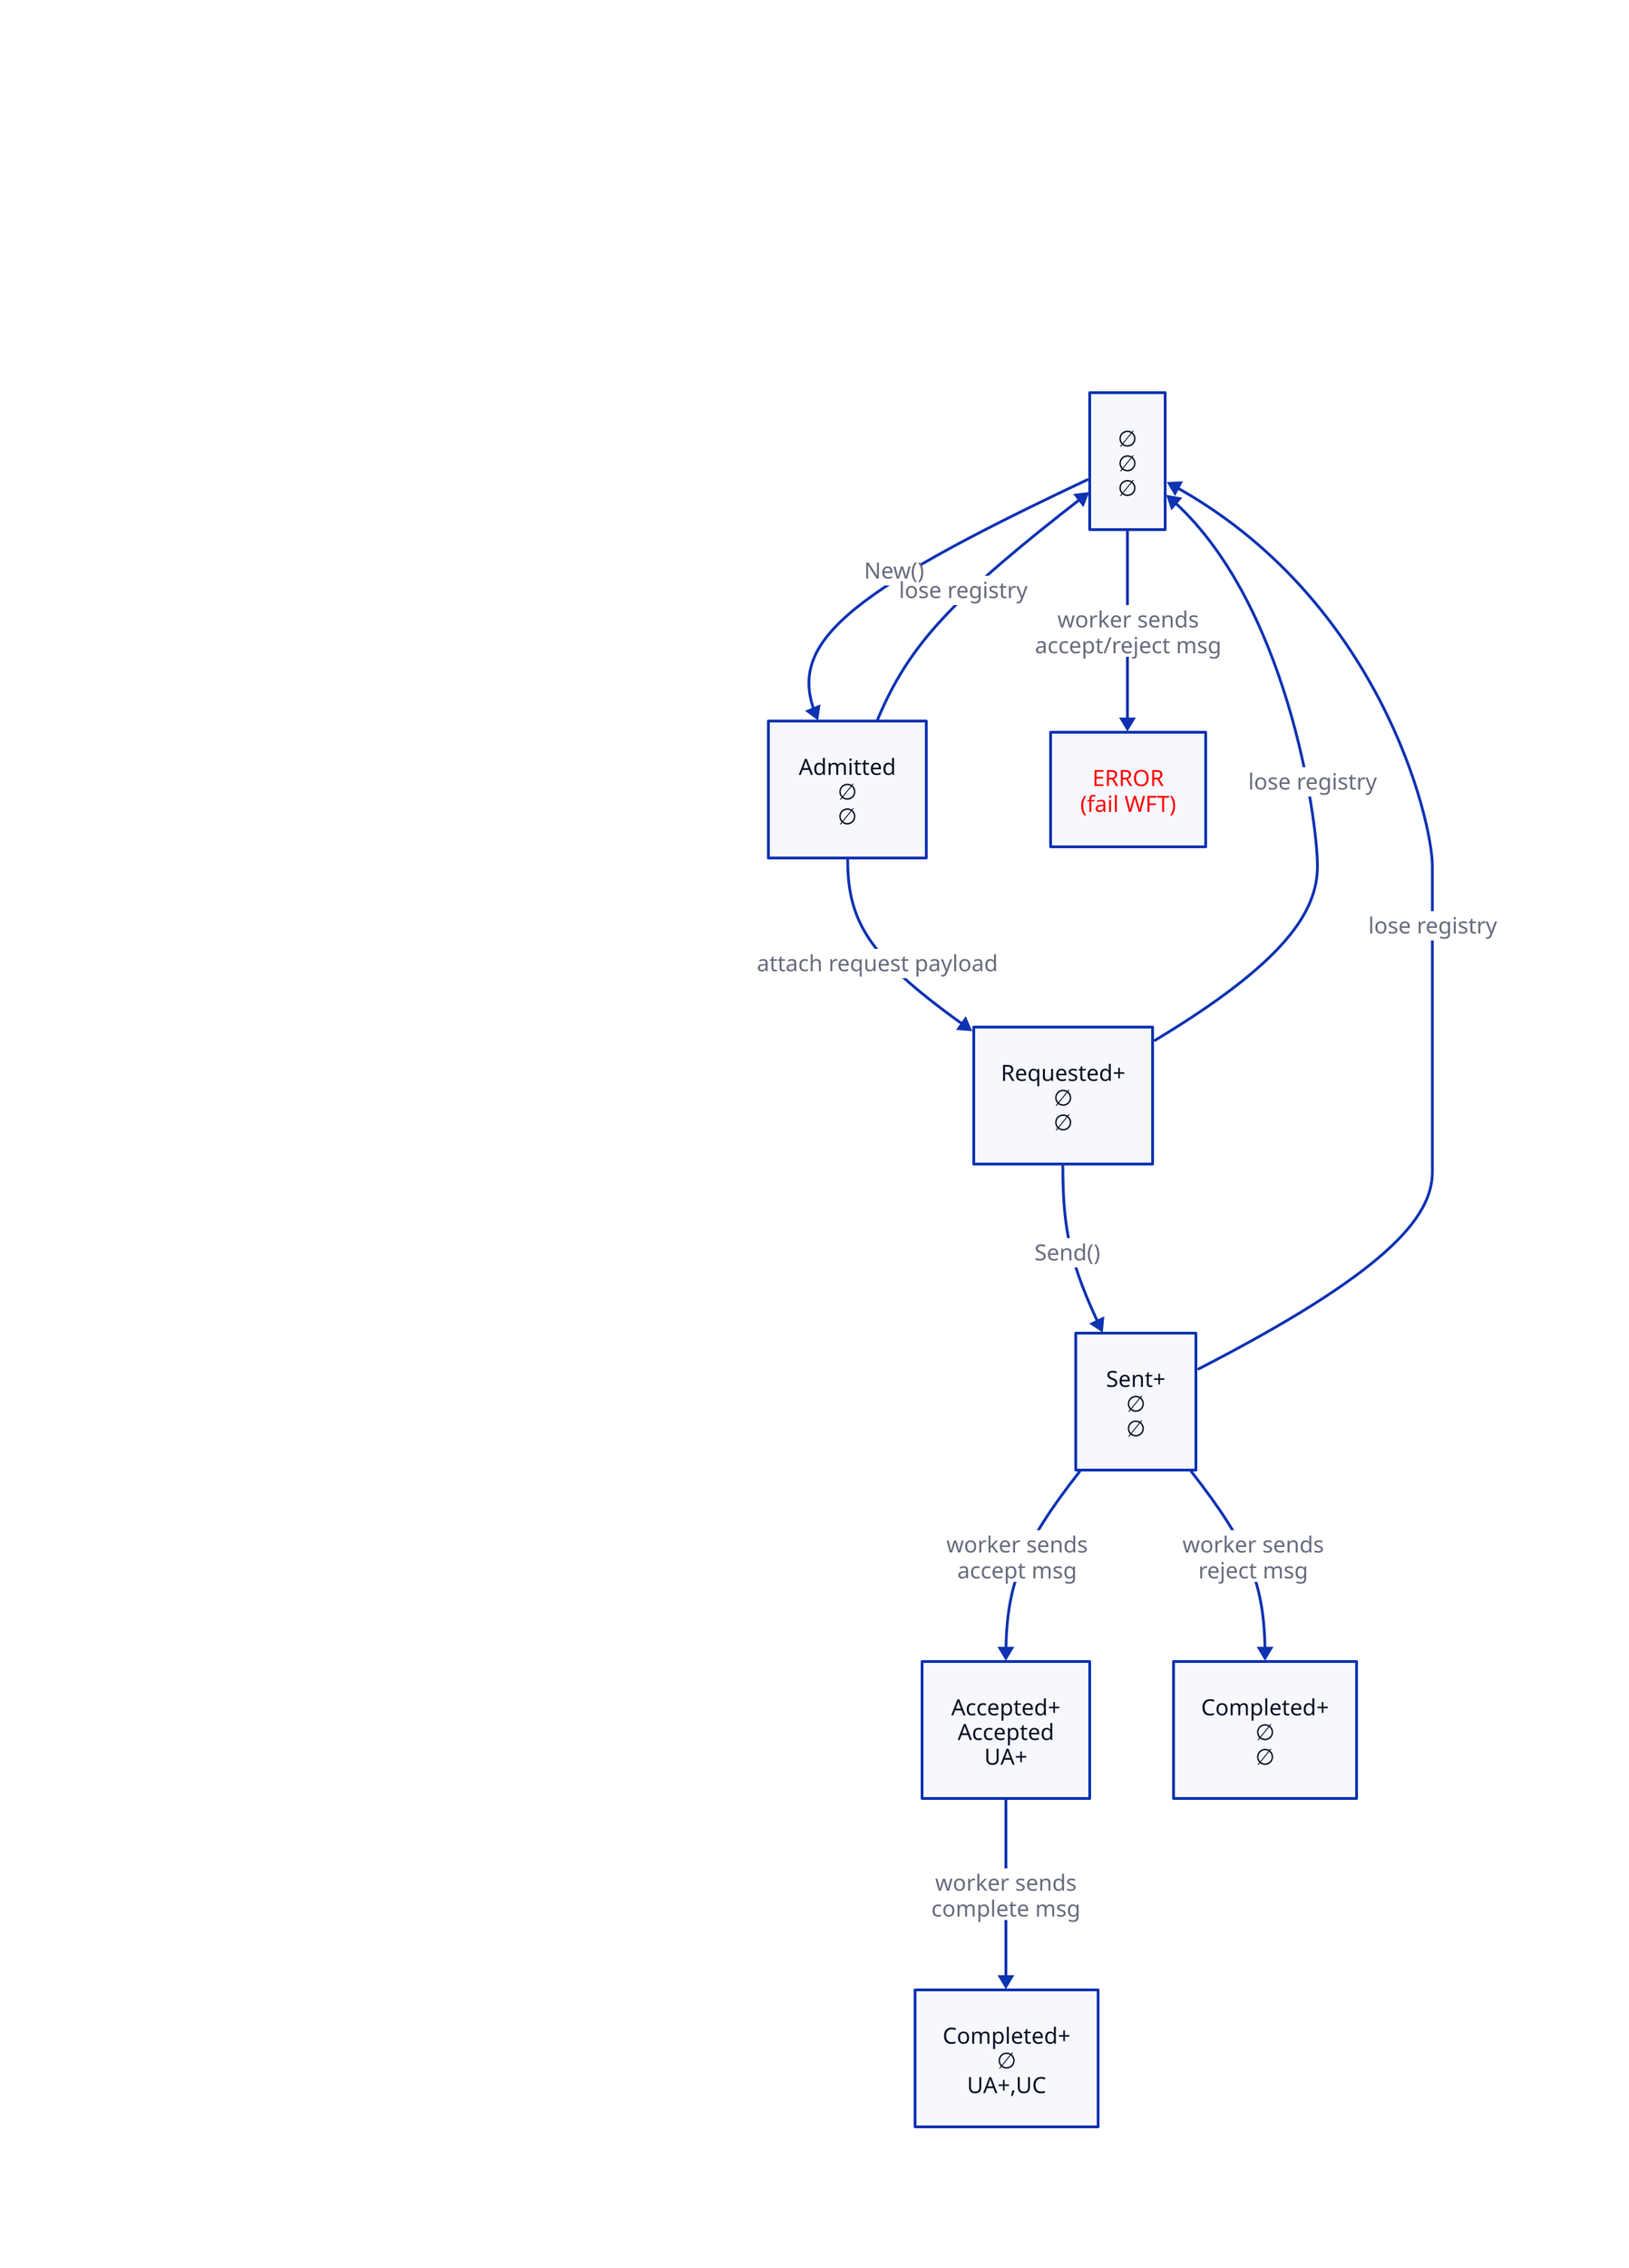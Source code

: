 explanation: |md
  Each state comprises 3 substates, arranged vertically. These are:
  - `UpdateRegistry` entry
  - mutable state `UpdateInfo` entry
  - history events

  \+ indicates that the request payload is present.
| {near: top-left}

∅ -> Admitted: New()
Admitted -> Requested+: attach request payload
Requested+ -> Sent+: Send()
Sent+ -> Accepted+: worker sends\naccept msg
Accepted+ -> Completed+: worker sends\ncomplete msg
Sent+ -> Rejected+: worker sends\nreject msg

Admitted -> ∅: lose registry
Requested+ -> ∅: lose registry
Sent+ -> ∅: lose registry
# Accepted+ -> Accepted+: lose registry

∅ -> fail-wft: worker sends\naccept/reject msg

∅: {
  label: ∅\n∅\n∅\n
}
Sent+: {
  label: Sent+\n∅\n∅
}
Admitted: {
  label: Admitted\n∅\n∅
}
Requested+: {
  label: Requested+\n∅\n∅
}
Accepted+: {
  label: Accepted+\nAccepted\nUA+
}
Completed+: {
  label: Completed+\n∅\nUA+,UC
}
Rejected+: {
  label: Completed+\n∅\n∅
}
fail-wft: {
  label: ERROR\n(fail WFT)
  style.font-color: red
}
